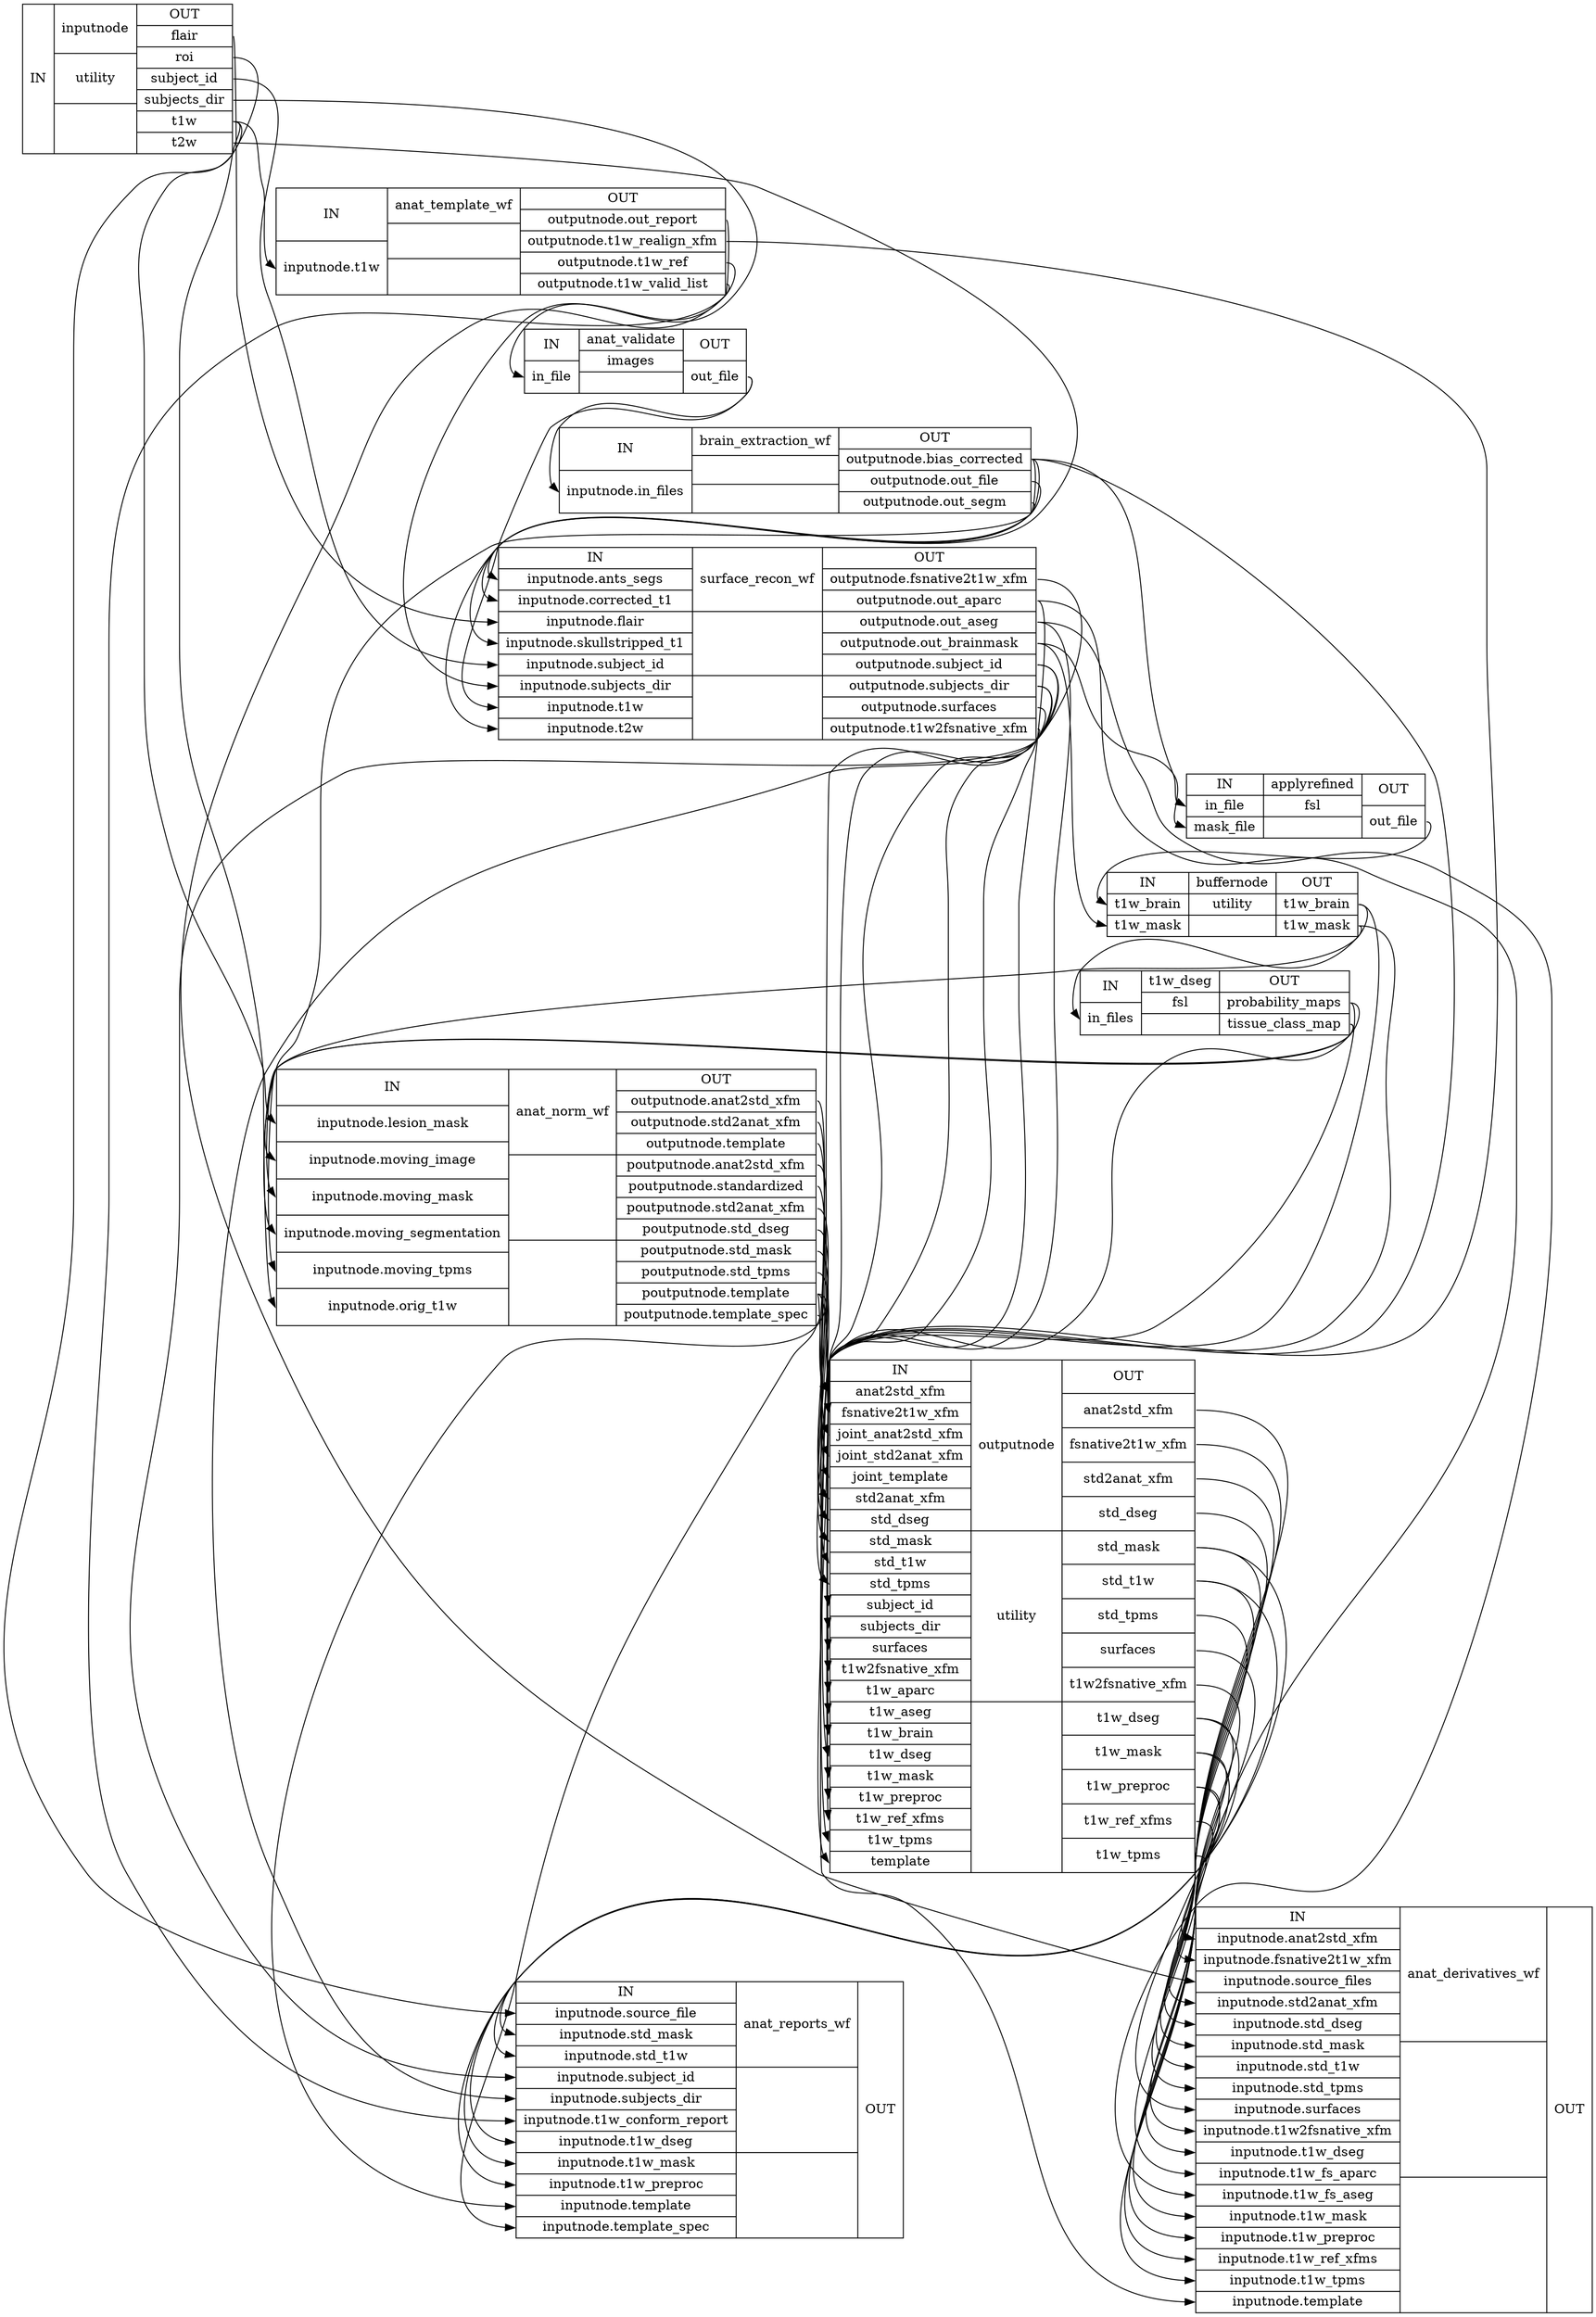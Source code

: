 digraph structs {
node [shape=record];
anat_preproc_wfinputnode [label="{IN}|{ inputnode | utility |  }|{OUT|<outflair> flair|<outroi> roi|<outsubjectid> subject_id|<outsubjectsdir> subjects_dir|<outt1w> t1w|<outt2w> t2w}"];
anat_preproc_wfanat_template_wf [label="{IN|<ininputnodet1w> inputnode.t1w}|{ anat_template_wf |  |  }|{OUT|<outoutputnodeoutreport> outputnode.out_report|<outoutputnodet1wrealignxfm> outputnode.t1w_realign_xfm|<outoutputnodet1wref> outputnode.t1w_ref|<outoutputnodet1wvalidlist> outputnode.t1w_valid_list}"];
anat_preproc_wfanat_validate [label="{IN|<ininfile> in_file}|{ anat_validate | images |  }|{OUT|<outoutfile> out_file}"];
anat_preproc_wfbrain_extraction_wf [label="{IN|<ininputnodeinfiles> inputnode.in_files}|{ brain_extraction_wf |  |  }|{OUT|<outoutputnodebiascorrected> outputnode.bias_corrected|<outoutputnodeoutfile> outputnode.out_file|<outoutputnodeoutsegm> outputnode.out_segm}"];
anat_preproc_wfsurface_recon_wf [label="{IN|<ininputnodeantssegs> inputnode.ants_segs|<ininputnodecorrectedt1> inputnode.corrected_t1|<ininputnodeflair> inputnode.flair|<ininputnodeskullstrippedt1> inputnode.skullstripped_t1|<ininputnodesubjectid> inputnode.subject_id|<ininputnodesubjectsdir> inputnode.subjects_dir|<ininputnodet1w> inputnode.t1w|<ininputnodet2w> inputnode.t2w}|{ surface_recon_wf |  |  }|{OUT|<outoutputnodefsnative2t1wxfm> outputnode.fsnative2t1w_xfm|<outoutputnodeoutaparc> outputnode.out_aparc|<outoutputnodeoutaseg> outputnode.out_aseg|<outoutputnodeoutbrainmask> outputnode.out_brainmask|<outoutputnodesubjectid> outputnode.subject_id|<outoutputnodesubjectsdir> outputnode.subjects_dir|<outoutputnodesurfaces> outputnode.surfaces|<outoutputnodet1w2fsnativexfm> outputnode.t1w2fsnative_xfm}"];
anat_preproc_wfapplyrefined [label="{IN|<ininfile> in_file|<inmaskfile> mask_file}|{ applyrefined | fsl |  }|{OUT|<outoutfile> out_file}"];
anat_preproc_wfbuffernode [label="{IN|<int1wbrain> t1w_brain|<int1wmask> t1w_mask}|{ buffernode | utility |  }|{OUT|<outt1wbrain> t1w_brain|<outt1wmask> t1w_mask}"];
anat_preproc_wft1w_dseg [label="{IN|<ininfiles> in_files}|{ t1w_dseg | fsl |  }|{OUT|<outprobabilitymaps> probability_maps|<outtissueclassmap> tissue_class_map}"];
anat_preproc_wfanat_norm_wf [label="{IN|<ininputnodelesionmask> inputnode.lesion_mask|<ininputnodemovingimage> inputnode.moving_image|<ininputnodemovingmask> inputnode.moving_mask|<ininputnodemovingsegmentation> inputnode.moving_segmentation|<ininputnodemovingtpms> inputnode.moving_tpms|<ininputnodeorigt1w> inputnode.orig_t1w}|{ anat_norm_wf |  |  }|{OUT|<outoutputnodeanat2stdxfm> outputnode.anat2std_xfm|<outoutputnodestd2anatxfm> outputnode.std2anat_xfm|<outoutputnodetemplate> outputnode.template|<outpoutputnodeanat2stdxfm> poutputnode.anat2std_xfm|<outpoutputnodestandardized> poutputnode.standardized|<outpoutputnodestd2anatxfm> poutputnode.std2anat_xfm|<outpoutputnodestddseg> poutputnode.std_dseg|<outpoutputnodestdmask> poutputnode.std_mask|<outpoutputnodestdtpms> poutputnode.std_tpms|<outpoutputnodetemplate> poutputnode.template|<outpoutputnodetemplatespec> poutputnode.template_spec}"];
anat_preproc_wfoutputnode [label="{IN|<inanat2stdxfm> anat2std_xfm|<infsnative2t1wxfm> fsnative2t1w_xfm|<injointanat2stdxfm> joint_anat2std_xfm|<injointstd2anatxfm> joint_std2anat_xfm|<injointtemplate> joint_template|<instd2anatxfm> std2anat_xfm|<instddseg> std_dseg|<instdmask> std_mask|<instdt1w> std_t1w|<instdtpms> std_tpms|<insubjectid> subject_id|<insubjectsdir> subjects_dir|<insurfaces> surfaces|<int1w2fsnativexfm> t1w2fsnative_xfm|<int1waparc> t1w_aparc|<int1waseg> t1w_aseg|<int1wbrain> t1w_brain|<int1wdseg> t1w_dseg|<int1wmask> t1w_mask|<int1wpreproc> t1w_preproc|<int1wrefxfms> t1w_ref_xfms|<int1wtpms> t1w_tpms|<intemplate> template}|{ outputnode | utility |  }|{OUT|<outanat2stdxfm> anat2std_xfm|<outfsnative2t1wxfm> fsnative2t1w_xfm|<outstd2anatxfm> std2anat_xfm|<outstddseg> std_dseg|<outstdmask> std_mask|<outstdt1w> std_t1w|<outstdtpms> std_tpms|<outsurfaces> surfaces|<outt1w2fsnativexfm> t1w2fsnative_xfm|<outt1wdseg> t1w_dseg|<outt1wmask> t1w_mask|<outt1wpreproc> t1w_preproc|<outt1wrefxfms> t1w_ref_xfms|<outt1wtpms> t1w_tpms}"];
anat_preproc_wfanat_derivatives_wf [label="{IN|<ininputnodeanat2stdxfm> inputnode.anat2std_xfm|<ininputnodefsnative2t1wxfm> inputnode.fsnative2t1w_xfm|<ininputnodesourcefiles> inputnode.source_files|<ininputnodestd2anatxfm> inputnode.std2anat_xfm|<ininputnodestddseg> inputnode.std_dseg|<ininputnodestdmask> inputnode.std_mask|<ininputnodestdt1w> inputnode.std_t1w|<ininputnodestdtpms> inputnode.std_tpms|<ininputnodesurfaces> inputnode.surfaces|<ininputnodet1w2fsnativexfm> inputnode.t1w2fsnative_xfm|<ininputnodet1wdseg> inputnode.t1w_dseg|<ininputnodet1wfsaparc> inputnode.t1w_fs_aparc|<ininputnodet1wfsaseg> inputnode.t1w_fs_aseg|<ininputnodet1wmask> inputnode.t1w_mask|<ininputnodet1wpreproc> inputnode.t1w_preproc|<ininputnodet1wrefxfms> inputnode.t1w_ref_xfms|<ininputnodet1wtpms> inputnode.t1w_tpms|<ininputnodetemplate> inputnode.template}|{ anat_derivatives_wf |  |  }|{OUT}"];
anat_preproc_wfanat_reports_wf [label="{IN|<ininputnodesourcefile> inputnode.source_file|<ininputnodestdmask> inputnode.std_mask|<ininputnodestdt1w> inputnode.std_t1w|<ininputnodesubjectid> inputnode.subject_id|<ininputnodesubjectsdir> inputnode.subjects_dir|<ininputnodet1wconformreport> inputnode.t1w_conform_report|<ininputnodet1wdseg> inputnode.t1w_dseg|<ininputnodet1wmask> inputnode.t1w_mask|<ininputnodet1wpreproc> inputnode.t1w_preproc|<ininputnodetemplate> inputnode.template|<ininputnodetemplatespec> inputnode.template_spec}|{ anat_reports_wf |  |  }|{OUT}"];
anat_preproc_wfanat_norm_wf:outoutputnodeanat2stdxfm:e -> anat_preproc_wfoutputnode:injointanat2stdxfm:w;
anat_preproc_wfanat_norm_wf:outoutputnodestd2anatxfm:e -> anat_preproc_wfoutputnode:injointstd2anatxfm:w;
anat_preproc_wfanat_norm_wf:outoutputnodetemplate:e -> anat_preproc_wfoutputnode:injointtemplate:w;
anat_preproc_wfanat_norm_wf:outpoutputnodeanat2stdxfm:e -> anat_preproc_wfoutputnode:inanat2stdxfm:w;
anat_preproc_wfanat_norm_wf:outpoutputnodestandardized:e -> anat_preproc_wfoutputnode:instdt1w:w;
anat_preproc_wfanat_norm_wf:outpoutputnodestd2anatxfm:e -> anat_preproc_wfoutputnode:instd2anatxfm:w;
anat_preproc_wfanat_norm_wf:outpoutputnodestddseg:e -> anat_preproc_wfoutputnode:instddseg:w;
anat_preproc_wfanat_norm_wf:outpoutputnodestdmask:e -> anat_preproc_wfoutputnode:instdmask:w;
anat_preproc_wfanat_norm_wf:outpoutputnodestdtpms:e -> anat_preproc_wfoutputnode:instdtpms:w;
anat_preproc_wfanat_norm_wf:outpoutputnodetemplate:e -> anat_preproc_wfanat_derivatives_wf:ininputnodetemplate:w;
anat_preproc_wfanat_norm_wf:outpoutputnodetemplate:e -> anat_preproc_wfanat_reports_wf:ininputnodetemplate:w;
anat_preproc_wfanat_norm_wf:outpoutputnodetemplate:e -> anat_preproc_wfoutputnode:intemplate:w;
anat_preproc_wfanat_norm_wf:outpoutputnodetemplatespec:e -> anat_preproc_wfanat_reports_wf:ininputnodetemplatespec:w;
anat_preproc_wfanat_template_wf:outoutputnodeoutreport:e -> anat_preproc_wfanat_reports_wf:ininputnodet1wconformreport:w;
anat_preproc_wfanat_template_wf:outoutputnodet1wrealignxfm:e -> anat_preproc_wfoutputnode:int1wrefxfms:w;
anat_preproc_wfanat_template_wf:outoutputnodet1wref:e -> anat_preproc_wfanat_validate:ininfile:w;
anat_preproc_wfanat_template_wf:outoutputnodet1wvalidlist:e -> anat_preproc_wfanat_derivatives_wf:ininputnodesourcefiles:w;
anat_preproc_wfanat_validate:outoutfile:e -> anat_preproc_wfbrain_extraction_wf:ininputnodeinfiles:w;
anat_preproc_wfanat_validate:outoutfile:e -> anat_preproc_wfsurface_recon_wf:ininputnodet1w:w;
anat_preproc_wfapplyrefined:outoutfile:e -> anat_preproc_wfbuffernode:int1wbrain:w;
anat_preproc_wfbrain_extraction_wf:outoutputnodebiascorrected:e -> anat_preproc_wfanat_norm_wf:ininputnodemovingimage:w;
anat_preproc_wfbrain_extraction_wf:outoutputnodebiascorrected:e -> anat_preproc_wfapplyrefined:ininfile:w;
anat_preproc_wfbrain_extraction_wf:outoutputnodebiascorrected:e -> anat_preproc_wfoutputnode:int1wpreproc:w;
anat_preproc_wfbrain_extraction_wf:outoutputnodebiascorrected:e -> anat_preproc_wfsurface_recon_wf:ininputnodecorrectedt1:w;
anat_preproc_wfbrain_extraction_wf:outoutputnodeoutfile:e -> anat_preproc_wfsurface_recon_wf:ininputnodeskullstrippedt1:w;
anat_preproc_wfbrain_extraction_wf:outoutputnodeoutsegm:e -> anat_preproc_wfsurface_recon_wf:ininputnodeantssegs:w;
anat_preproc_wfbuffernode:outt1wbrain:e -> anat_preproc_wfoutputnode:int1wbrain:w;
anat_preproc_wfbuffernode:outt1wbrain:e -> anat_preproc_wft1w_dseg:ininfiles:w;
anat_preproc_wfbuffernode:outt1wmask:e -> anat_preproc_wfanat_norm_wf:ininputnodemovingmask:w;
anat_preproc_wfbuffernode:outt1wmask:e -> anat_preproc_wfoutputnode:int1wmask:w;
anat_preproc_wfinputnode:outflair:e -> anat_preproc_wfsurface_recon_wf:ininputnodeflair:w;
anat_preproc_wfinputnode:outroi:e -> anat_preproc_wfanat_norm_wf:ininputnodelesionmask:w;
anat_preproc_wfinputnode:outsubjectid:e -> anat_preproc_wfsurface_recon_wf:ininputnodesubjectid:w;
anat_preproc_wfinputnode:outsubjectsdir:e -> anat_preproc_wfsurface_recon_wf:ininputnodesubjectsdir:w;
anat_preproc_wfinputnode:outt1w:e -> anat_preproc_wfanat_norm_wf:ininputnodeorigt1w:w;
anat_preproc_wfinputnode:outt1w:e -> anat_preproc_wfanat_reports_wf:ininputnodesourcefile:w;
anat_preproc_wfinputnode:outt1w:e -> anat_preproc_wfanat_template_wf:ininputnodet1w:w;
anat_preproc_wfinputnode:outt2w:e -> anat_preproc_wfsurface_recon_wf:ininputnodet2w:w;
anat_preproc_wfoutputnode:outanat2stdxfm:e -> anat_preproc_wfanat_derivatives_wf:ininputnodeanat2stdxfm:w;
anat_preproc_wfoutputnode:outfsnative2t1wxfm:e -> anat_preproc_wfanat_derivatives_wf:ininputnodefsnative2t1wxfm:w;
anat_preproc_wfoutputnode:outstd2anatxfm:e -> anat_preproc_wfanat_derivatives_wf:ininputnodestd2anatxfm:w;
anat_preproc_wfoutputnode:outstddseg:e -> anat_preproc_wfanat_derivatives_wf:ininputnodestddseg:w;
anat_preproc_wfoutputnode:outstdmask:e -> anat_preproc_wfanat_derivatives_wf:ininputnodestdmask:w;
anat_preproc_wfoutputnode:outstdmask:e -> anat_preproc_wfanat_reports_wf:ininputnodestdmask:w;
anat_preproc_wfoutputnode:outstdt1w:e -> anat_preproc_wfanat_derivatives_wf:ininputnodestdt1w:w;
anat_preproc_wfoutputnode:outstdt1w:e -> anat_preproc_wfanat_reports_wf:ininputnodestdt1w:w;
anat_preproc_wfoutputnode:outstdtpms:e -> anat_preproc_wfanat_derivatives_wf:ininputnodestdtpms:w;
anat_preproc_wfoutputnode:outsurfaces:e -> anat_preproc_wfanat_derivatives_wf:ininputnodesurfaces:w;
anat_preproc_wfoutputnode:outt1w2fsnativexfm:e -> anat_preproc_wfanat_derivatives_wf:ininputnodet1w2fsnativexfm:w;
anat_preproc_wfoutputnode:outt1wdseg:e -> anat_preproc_wfanat_derivatives_wf:ininputnodet1wdseg:w;
anat_preproc_wfoutputnode:outt1wdseg:e -> anat_preproc_wfanat_reports_wf:ininputnodet1wdseg:w;
anat_preproc_wfoutputnode:outt1wmask:e -> anat_preproc_wfanat_derivatives_wf:ininputnodet1wmask:w;
anat_preproc_wfoutputnode:outt1wmask:e -> anat_preproc_wfanat_reports_wf:ininputnodet1wmask:w;
anat_preproc_wfoutputnode:outt1wpreproc:e -> anat_preproc_wfanat_derivatives_wf:ininputnodet1wpreproc:w;
anat_preproc_wfoutputnode:outt1wpreproc:e -> anat_preproc_wfanat_reports_wf:ininputnodet1wpreproc:w;
anat_preproc_wfoutputnode:outt1wrefxfms:e -> anat_preproc_wfanat_derivatives_wf:ininputnodet1wrefxfms:w;
anat_preproc_wfoutputnode:outt1wtpms:e -> anat_preproc_wfanat_derivatives_wf:ininputnodet1wtpms:w;
anat_preproc_wfsurface_recon_wf:outoutputnodefsnative2t1wxfm:e -> anat_preproc_wfoutputnode:infsnative2t1wxfm:w;
anat_preproc_wfsurface_recon_wf:outoutputnodeoutaparc:e -> anat_preproc_wfanat_derivatives_wf:ininputnodet1wfsaparc:w;
anat_preproc_wfsurface_recon_wf:outoutputnodeoutaparc:e -> anat_preproc_wfoutputnode:int1waparc:w;
anat_preproc_wfsurface_recon_wf:outoutputnodeoutaseg:e -> anat_preproc_wfanat_derivatives_wf:ininputnodet1wfsaseg:w;
anat_preproc_wfsurface_recon_wf:outoutputnodeoutaseg:e -> anat_preproc_wfoutputnode:int1waseg:w;
anat_preproc_wfsurface_recon_wf:outoutputnodeoutbrainmask:e -> anat_preproc_wfapplyrefined:inmaskfile:w;
anat_preproc_wfsurface_recon_wf:outoutputnodeoutbrainmask:e -> anat_preproc_wfbuffernode:int1wmask:w;
anat_preproc_wfsurface_recon_wf:outoutputnodesubjectid:e -> anat_preproc_wfanat_reports_wf:ininputnodesubjectid:w;
anat_preproc_wfsurface_recon_wf:outoutputnodesubjectid:e -> anat_preproc_wfoutputnode:insubjectid:w;
anat_preproc_wfsurface_recon_wf:outoutputnodesubjectsdir:e -> anat_preproc_wfanat_reports_wf:ininputnodesubjectsdir:w;
anat_preproc_wfsurface_recon_wf:outoutputnodesubjectsdir:e -> anat_preproc_wfoutputnode:insubjectsdir:w;
anat_preproc_wfsurface_recon_wf:outoutputnodesurfaces:e -> anat_preproc_wfoutputnode:insurfaces:w;
anat_preproc_wfsurface_recon_wf:outoutputnodet1w2fsnativexfm:e -> anat_preproc_wfoutputnode:int1w2fsnativexfm:w;
anat_preproc_wft1w_dseg:outprobabilitymaps:e -> anat_preproc_wfanat_norm_wf:ininputnodemovingtpms:w;
anat_preproc_wft1w_dseg:outprobabilitymaps:e -> anat_preproc_wfoutputnode:int1wtpms:w;
anat_preproc_wft1w_dseg:outtissueclassmap:e -> anat_preproc_wfanat_norm_wf:ininputnodemovingsegmentation:w;
anat_preproc_wft1w_dseg:outtissueclassmap:e -> anat_preproc_wfoutputnode:int1wdseg:w;
}